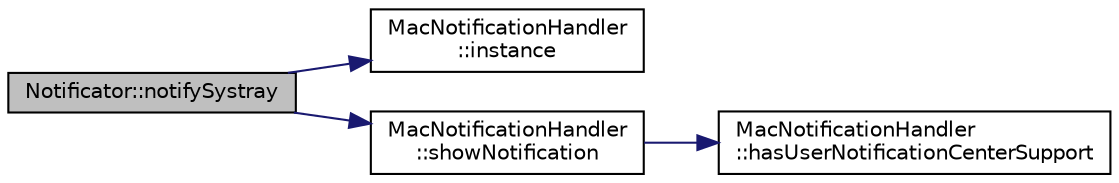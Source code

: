 digraph "Notificator::notifySystray"
{
  edge [fontname="Helvetica",fontsize="10",labelfontname="Helvetica",labelfontsize="10"];
  node [fontname="Helvetica",fontsize="10",shape=record];
  rankdir="LR";
  Node20 [label="Notificator::notifySystray",height=0.2,width=0.4,color="black", fillcolor="grey75", style="filled", fontcolor="black"];
  Node20 -> Node21 [color="midnightblue",fontsize="10",style="solid",fontname="Helvetica"];
  Node21 [label="MacNotificationHandler\l::instance",height=0.2,width=0.4,color="black", fillcolor="white", style="filled",URL="$d6/de9/class_mac_notification_handler.html#a8ba83adcb63db47e3f7a76a0afc02b9d"];
  Node20 -> Node22 [color="midnightblue",fontsize="10",style="solid",fontname="Helvetica"];
  Node22 [label="MacNotificationHandler\l::showNotification",height=0.2,width=0.4,color="black", fillcolor="white", style="filled",URL="$d6/de9/class_mac_notification_handler.html#abeb9b3a7c81397499fbb7e1d24610cd9",tooltip="shows a 10.8+ UserNotification in the UserNotificationCenter "];
  Node22 -> Node23 [color="midnightblue",fontsize="10",style="solid",fontname="Helvetica"];
  Node23 [label="MacNotificationHandler\l::hasUserNotificationCenterSupport",height=0.2,width=0.4,color="black", fillcolor="white", style="filled",URL="$d6/de9/class_mac_notification_handler.html#a132cba3b7df82afd3b07ca08599b94a5",tooltip="check if OS can handle UserNotifications "];
}
